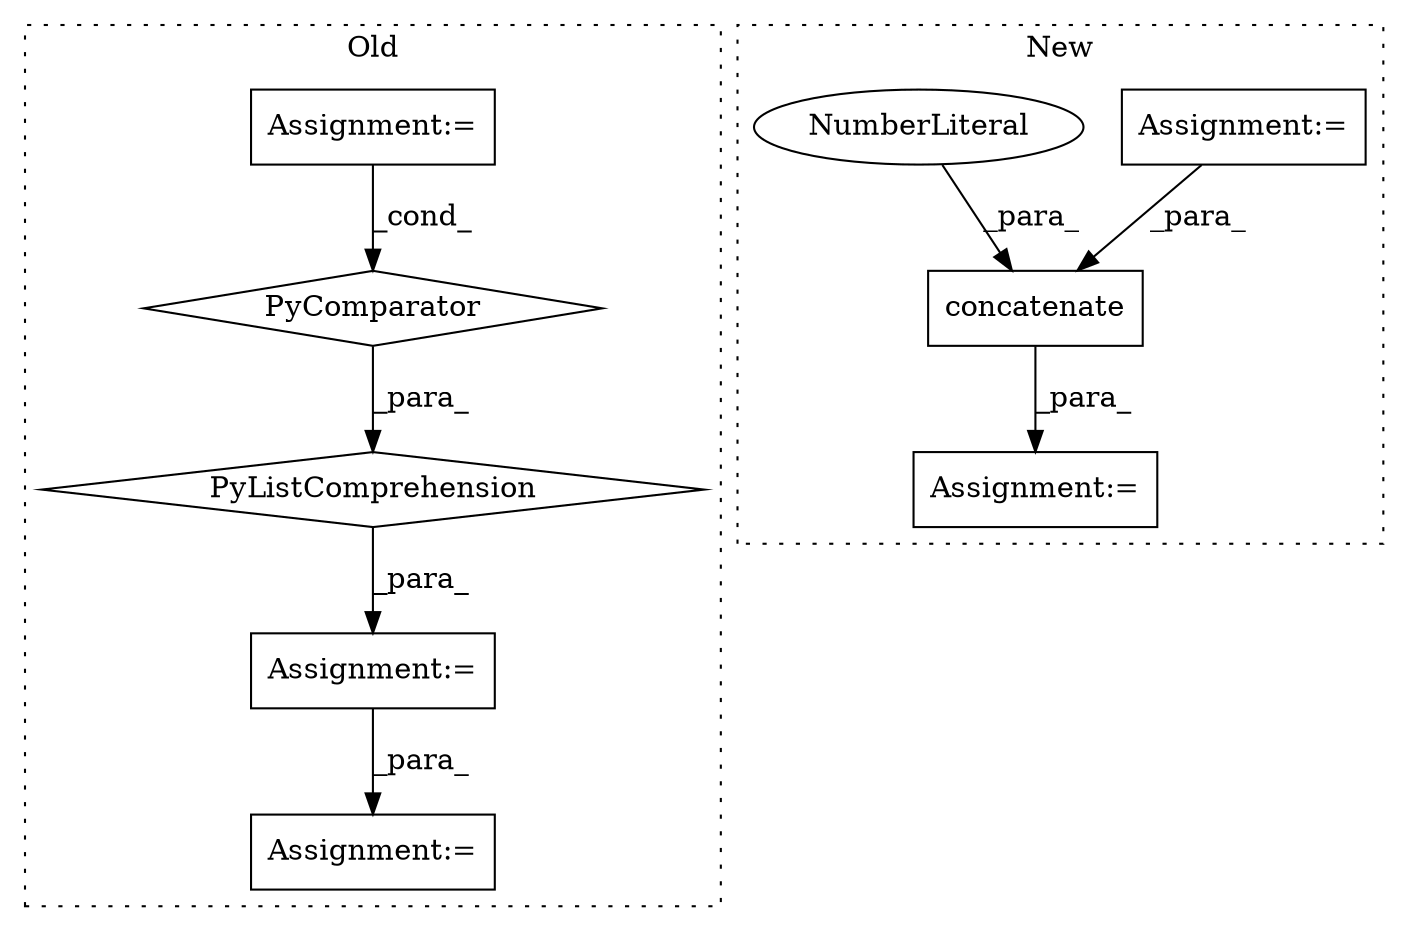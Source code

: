 digraph G {
subgraph cluster0 {
1 [label="PyListComprehension" a="109" s="1840" l="140" shape="diamond"];
3 [label="Assignment:=" a="7" s="1940" l="32" shape="box"];
4 [label="PyComparator" a="113" s="1940" l="32" shape="diamond"];
5 [label="Assignment:=" a="7" s="2230" l="1" shape="box"];
9 [label="Assignment:=" a="7" s="1826" l="14" shape="box"];
label = "Old";
style="dotted";
}
subgraph cluster1 {
2 [label="concatenate" a="32" s="2206,2304" l="12,1" shape="box"];
6 [label="Assignment:=" a="7" s="1795" l="1" shape="box"];
7 [label="Assignment:=" a="7" s="2199" l="1" shape="box"];
8 [label="NumberLiteral" a="34" s="2303" l="1" shape="ellipse"];
label = "New";
style="dotted";
}
1 -> 9 [label="_para_"];
2 -> 7 [label="_para_"];
3 -> 4 [label="_cond_"];
4 -> 1 [label="_para_"];
6 -> 2 [label="_para_"];
8 -> 2 [label="_para_"];
9 -> 5 [label="_para_"];
}